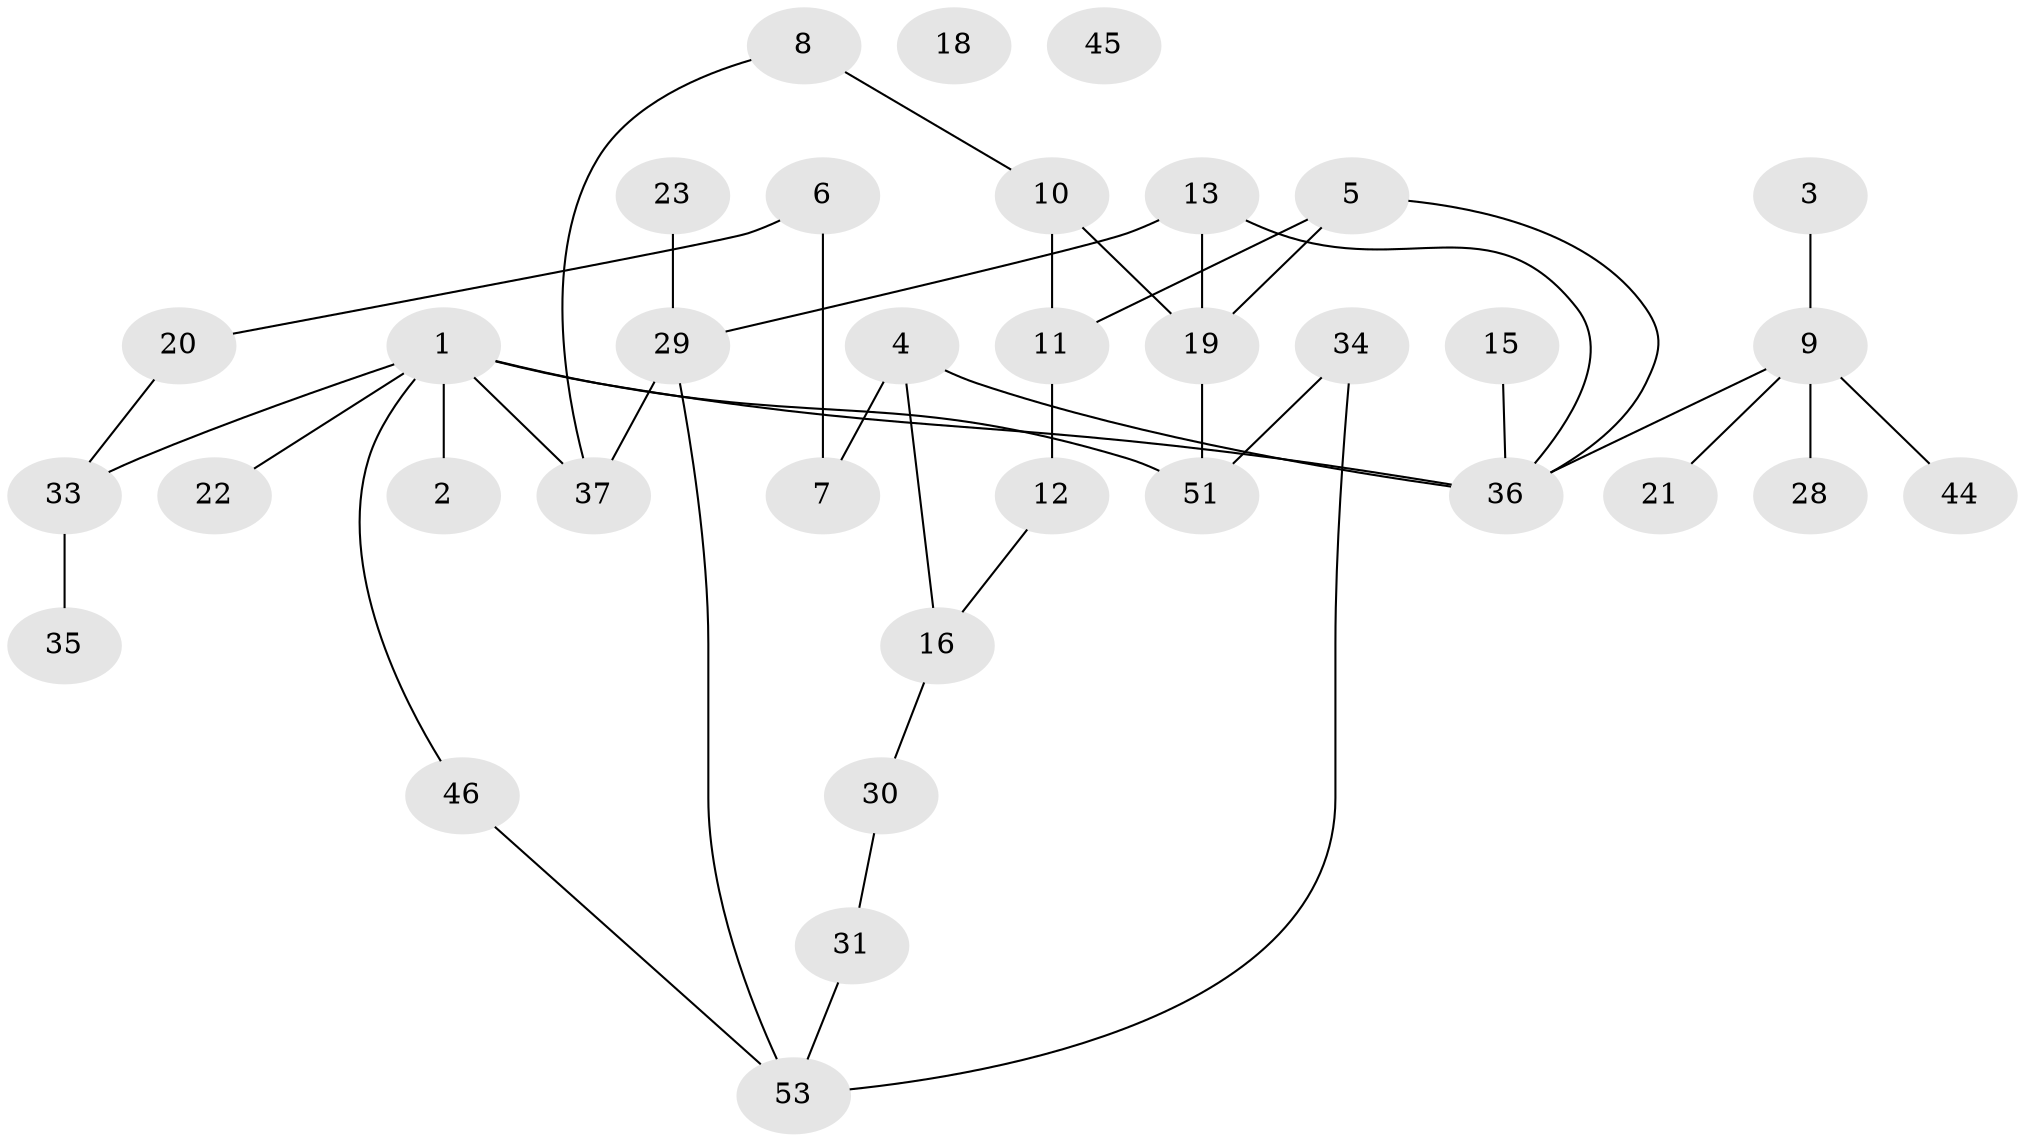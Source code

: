 // Generated by graph-tools (version 1.1) at 2025/23/03/03/25 07:23:26]
// undirected, 35 vertices, 42 edges
graph export_dot {
graph [start="1"]
  node [color=gray90,style=filled];
  1 [super="+14"];
  2;
  3;
  4 [super="+38"];
  5;
  6;
  7 [super="+25"];
  8 [super="+32"];
  9 [super="+17"];
  10 [super="+39"];
  11 [super="+55"];
  12 [super="+27"];
  13 [super="+40"];
  15;
  16 [super="+49"];
  18;
  19 [super="+24"];
  20 [super="+41"];
  21;
  22;
  23 [super="+26"];
  28;
  29;
  30 [super="+42"];
  31 [super="+43"];
  33 [super="+54"];
  34 [super="+52"];
  35;
  36 [super="+48"];
  37 [super="+47"];
  44;
  45;
  46 [super="+50"];
  51;
  53 [super="+56"];
  1 -- 2;
  1 -- 22;
  1 -- 33;
  1 -- 37 [weight=2];
  1 -- 36;
  1 -- 51;
  1 -- 46;
  3 -- 9;
  4 -- 16;
  4 -- 36;
  4 -- 7;
  5 -- 36;
  5 -- 19;
  5 -- 11;
  6 -- 20;
  6 -- 7;
  8 -- 10;
  8 -- 37;
  9 -- 36;
  9 -- 21;
  9 -- 28;
  9 -- 44;
  10 -- 19;
  10 -- 11;
  11 -- 12;
  12 -- 16;
  13 -- 29;
  13 -- 19;
  13 -- 36;
  15 -- 36;
  16 -- 30;
  19 -- 51;
  20 -- 33;
  23 -- 29;
  29 -- 53;
  29 -- 37;
  30 -- 31;
  31 -- 53;
  33 -- 35;
  34 -- 51;
  34 -- 53;
  46 -- 53;
}
